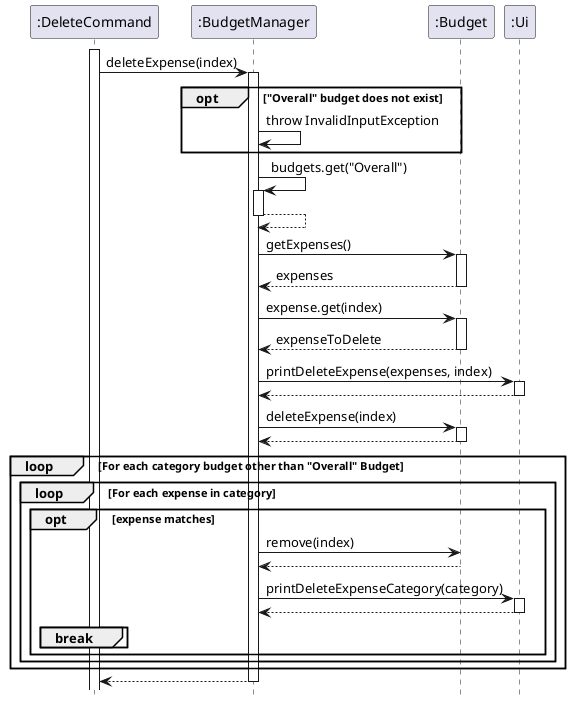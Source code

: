 @startuml
hide circle
skinparam classAttributeIconSize 0
hide footbox

participant ":DeleteCommand" as DC
participant ":BudgetManager" as BM
participant ":Budget" as OB
participant ":Ui" as UI

activate DC

DC -> BM: deleteExpense(index)
activate BM

opt "Overall" budget does not exist
    BM -> BM: throw InvalidInputException
end

BM -> BM: budgets.get("Overall")
activate BM
BM --> BM
deactivate BM

BM -> OB: getExpenses()
activate OB
OB --> BM: expenses
deactivate OB

BM -> OB: expense.get(index)
activate OB
OB --> BM: expenseToDelete
deactivate OB

BM -> UI: printDeleteExpense(expenses, index)
activate UI
UI --> BM
deactivate UI

BM -> OB: deleteExpense(index)
activate OB
OB --> BM
deactivate OB

loop For each category budget other than "Overall" Budget
        loop For each expense in category
            opt expense matches
                BM -> OB: remove(index)
                OB --> BM

                BM -> UI: printDeleteExpenseCategory(category)
                activate UI
                UI --> BM
                deactivate UI

                break
            end
        end
    end
end


BM --> DC
deactivate BM
@enduml